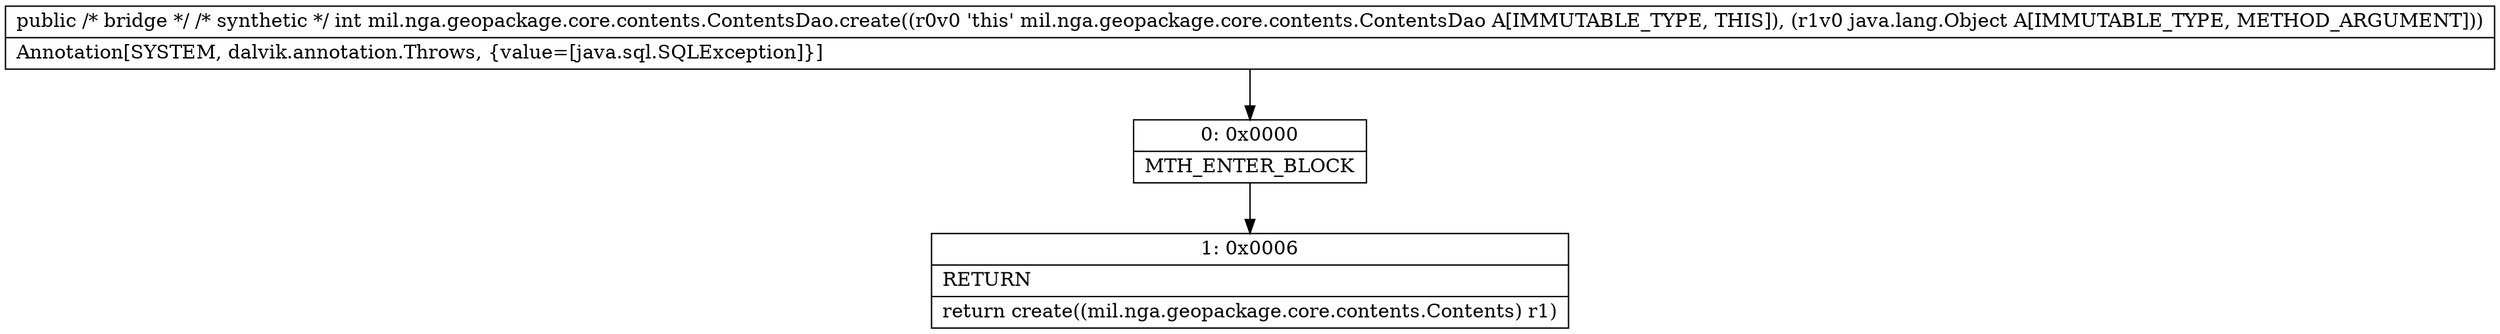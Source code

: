 digraph "CFG formil.nga.geopackage.core.contents.ContentsDao.create(Ljava\/lang\/Object;)I" {
Node_0 [shape=record,label="{0\:\ 0x0000|MTH_ENTER_BLOCK\l}"];
Node_1 [shape=record,label="{1\:\ 0x0006|RETURN\l|return create((mil.nga.geopackage.core.contents.Contents) r1)\l}"];
MethodNode[shape=record,label="{public \/* bridge *\/ \/* synthetic *\/ int mil.nga.geopackage.core.contents.ContentsDao.create((r0v0 'this' mil.nga.geopackage.core.contents.ContentsDao A[IMMUTABLE_TYPE, THIS]), (r1v0 java.lang.Object A[IMMUTABLE_TYPE, METHOD_ARGUMENT]))  | Annotation[SYSTEM, dalvik.annotation.Throws, \{value=[java.sql.SQLException]\}]\l}"];
MethodNode -> Node_0;
Node_0 -> Node_1;
}

